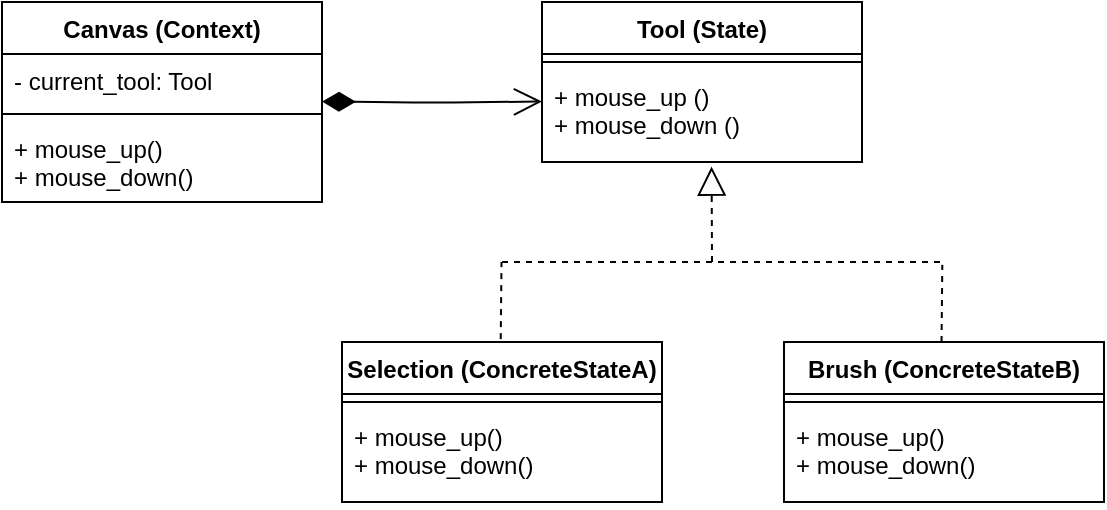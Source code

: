 <mxfile version="13.6.2" type="device"><diagram id="xXrQS51feOhf_wUOEjBE" name="Page-1"><mxGraphModel dx="750" dy="553" grid="1" gridSize="10" guides="1" tooltips="1" connect="1" arrows="1" fold="1" page="1" pageScale="1" pageWidth="850" pageHeight="1100" math="0" shadow="0"><root><mxCell id="0"/><mxCell id="1" parent="0"/><mxCell id="6pTJ3l6wcu-7rgcuPjzO-1" value="Canvas (Context)" style="swimlane;fontStyle=1;align=center;verticalAlign=top;childLayout=stackLayout;horizontal=1;startSize=26;horizontalStack=0;resizeParent=1;resizeParentMax=0;resizeLast=0;collapsible=1;marginBottom=0;" parent="1" vertex="1"><mxGeometry x="220" y="230" width="160" height="100" as="geometry"/></mxCell><mxCell id="6pTJ3l6wcu-7rgcuPjzO-2" value="- current_tool: Tool" style="text;strokeColor=none;fillColor=none;align=left;verticalAlign=top;spacingLeft=4;spacingRight=4;overflow=hidden;rotatable=0;points=[[0,0.5],[1,0.5]];portConstraint=eastwest;" parent="6pTJ3l6wcu-7rgcuPjzO-1" vertex="1"><mxGeometry y="26" width="160" height="26" as="geometry"/></mxCell><mxCell id="6pTJ3l6wcu-7rgcuPjzO-3" value="" style="line;strokeWidth=1;fillColor=none;align=left;verticalAlign=middle;spacingTop=-1;spacingLeft=3;spacingRight=3;rotatable=0;labelPosition=right;points=[];portConstraint=eastwest;" parent="6pTJ3l6wcu-7rgcuPjzO-1" vertex="1"><mxGeometry y="52" width="160" height="8" as="geometry"/></mxCell><mxCell id="6pTJ3l6wcu-7rgcuPjzO-4" value="+ mouse_up()&#10;+ mouse_down()" style="text;strokeColor=none;fillColor=none;align=left;verticalAlign=top;spacingLeft=4;spacingRight=4;overflow=hidden;rotatable=0;points=[[0,0.5],[1,0.5]];portConstraint=eastwest;" parent="6pTJ3l6wcu-7rgcuPjzO-1" vertex="1"><mxGeometry y="60" width="160" height="40" as="geometry"/></mxCell><mxCell id="6pTJ3l6wcu-7rgcuPjzO-5" value="Tool (State)" style="swimlane;fontStyle=1;align=center;verticalAlign=top;childLayout=stackLayout;horizontal=1;startSize=26;horizontalStack=0;resizeParent=1;resizeParentMax=0;resizeLast=0;collapsible=1;marginBottom=0;" parent="1" vertex="1"><mxGeometry x="490" y="230" width="160" height="80" as="geometry"/></mxCell><mxCell id="6pTJ3l6wcu-7rgcuPjzO-7" value="" style="line;strokeWidth=1;fillColor=none;align=left;verticalAlign=middle;spacingTop=-1;spacingLeft=3;spacingRight=3;rotatable=0;labelPosition=right;points=[];portConstraint=eastwest;" parent="6pTJ3l6wcu-7rgcuPjzO-5" vertex="1"><mxGeometry y="26" width="160" height="8" as="geometry"/></mxCell><mxCell id="6pTJ3l6wcu-7rgcuPjzO-8" value="+ mouse_up ()&#10;+ mouse_down ()" style="text;strokeColor=none;fillColor=none;align=left;verticalAlign=top;spacingLeft=4;spacingRight=4;overflow=hidden;rotatable=0;points=[[0,0.5],[1,0.5]];portConstraint=eastwest;" parent="6pTJ3l6wcu-7rgcuPjzO-5" vertex="1"><mxGeometry y="34" width="160" height="46" as="geometry"/></mxCell><mxCell id="6pTJ3l6wcu-7rgcuPjzO-13" value="Selection (ConcreteStateA)" style="swimlane;fontStyle=1;align=center;verticalAlign=top;childLayout=stackLayout;horizontal=1;startSize=26;horizontalStack=0;resizeParent=1;resizeParentMax=0;resizeLast=0;collapsible=1;marginBottom=0;" parent="1" vertex="1"><mxGeometry x="390" y="400" width="160" height="80" as="geometry"/></mxCell><mxCell id="6pTJ3l6wcu-7rgcuPjzO-15" value="" style="line;strokeWidth=1;fillColor=none;align=left;verticalAlign=middle;spacingTop=-1;spacingLeft=3;spacingRight=3;rotatable=0;labelPosition=right;points=[];portConstraint=eastwest;" parent="6pTJ3l6wcu-7rgcuPjzO-13" vertex="1"><mxGeometry y="26" width="160" height="8" as="geometry"/></mxCell><mxCell id="6pTJ3l6wcu-7rgcuPjzO-16" value="+ mouse_up()&#10;+ mouse_down()" style="text;strokeColor=none;fillColor=none;align=left;verticalAlign=top;spacingLeft=4;spacingRight=4;overflow=hidden;rotatable=0;points=[[0,0.5],[1,0.5]];portConstraint=eastwest;" parent="6pTJ3l6wcu-7rgcuPjzO-13" vertex="1"><mxGeometry y="34" width="160" height="46" as="geometry"/></mxCell><mxCell id="6pTJ3l6wcu-7rgcuPjzO-9" value="Brush (ConcreteStateB)" style="swimlane;fontStyle=1;align=center;verticalAlign=top;childLayout=stackLayout;horizontal=1;startSize=26;horizontalStack=0;resizeParent=1;resizeParentMax=0;resizeLast=0;collapsible=1;marginBottom=0;" parent="1" vertex="1"><mxGeometry x="611" y="400" width="160" height="80" as="geometry"/></mxCell><mxCell id="6pTJ3l6wcu-7rgcuPjzO-11" value="" style="line;strokeWidth=1;fillColor=none;align=left;verticalAlign=middle;spacingTop=-1;spacingLeft=3;spacingRight=3;rotatable=0;labelPosition=right;points=[];portConstraint=eastwest;" parent="6pTJ3l6wcu-7rgcuPjzO-9" vertex="1"><mxGeometry y="26" width="160" height="8" as="geometry"/></mxCell><mxCell id="6pTJ3l6wcu-7rgcuPjzO-12" value="+ mouse_up()&#10;+ mouse_down()" style="text;strokeColor=none;fillColor=none;align=left;verticalAlign=top;spacingLeft=4;spacingRight=4;overflow=hidden;rotatable=0;points=[[0,0.5],[1,0.5]];portConstraint=eastwest;" parent="6pTJ3l6wcu-7rgcuPjzO-9" vertex="1"><mxGeometry y="34" width="160" height="46" as="geometry"/></mxCell><mxCell id="6pTJ3l6wcu-7rgcuPjzO-17" value="" style="endArrow=open;html=1;endSize=12;startArrow=diamondThin;startSize=14;startFill=1;edgeStyle=orthogonalEdgeStyle;align=left;verticalAlign=bottom;entryX=0;entryY=0.343;entryDx=0;entryDy=0;entryPerimeter=0;" parent="1" target="6pTJ3l6wcu-7rgcuPjzO-8" edge="1"><mxGeometry x="-1" y="3" relative="1" as="geometry"><mxPoint x="380" y="279.76" as="sourcePoint"/><mxPoint x="480" y="279.76" as="targetPoint"/></mxGeometry></mxCell><mxCell id="6pTJ3l6wcu-7rgcuPjzO-18" value="" style="endArrow=block;dashed=1;endFill=0;endSize=12;html=1;entryX=0.53;entryY=1.05;entryDx=0;entryDy=0;entryPerimeter=0;" parent="1" target="6pTJ3l6wcu-7rgcuPjzO-8" edge="1"><mxGeometry width="160" relative="1" as="geometry"><mxPoint x="575" y="360" as="sourcePoint"/><mxPoint x="540" y="430" as="targetPoint"/></mxGeometry></mxCell><mxCell id="6pTJ3l6wcu-7rgcuPjzO-20" value="" style="endArrow=none;dashed=1;html=1;" parent="1" edge="1"><mxGeometry width="50" height="50" relative="1" as="geometry"><mxPoint x="470" y="360" as="sourcePoint"/><mxPoint x="690" y="360" as="targetPoint"/></mxGeometry></mxCell><mxCell id="6pTJ3l6wcu-7rgcuPjzO-21" value="" style="endArrow=none;dashed=1;html=1;exitX=0.496;exitY=-0.018;exitDx=0;exitDy=0;exitPerimeter=0;" parent="1" source="6pTJ3l6wcu-7rgcuPjzO-13" edge="1"><mxGeometry width="50" height="50" relative="1" as="geometry"><mxPoint x="469.76" y="390" as="sourcePoint"/><mxPoint x="469.76" y="360" as="targetPoint"/></mxGeometry></mxCell><mxCell id="6pTJ3l6wcu-7rgcuPjzO-22" value="" style="endArrow=none;dashed=1;html=1;exitX=0.496;exitY=-0.018;exitDx=0;exitDy=0;exitPerimeter=0;" parent="1" edge="1"><mxGeometry width="50" height="50" relative="1" as="geometry"><mxPoint x="689.76" y="400.0" as="sourcePoint"/><mxPoint x="690.16" y="361.44" as="targetPoint"/></mxGeometry></mxCell></root></mxGraphModel></diagram></mxfile>